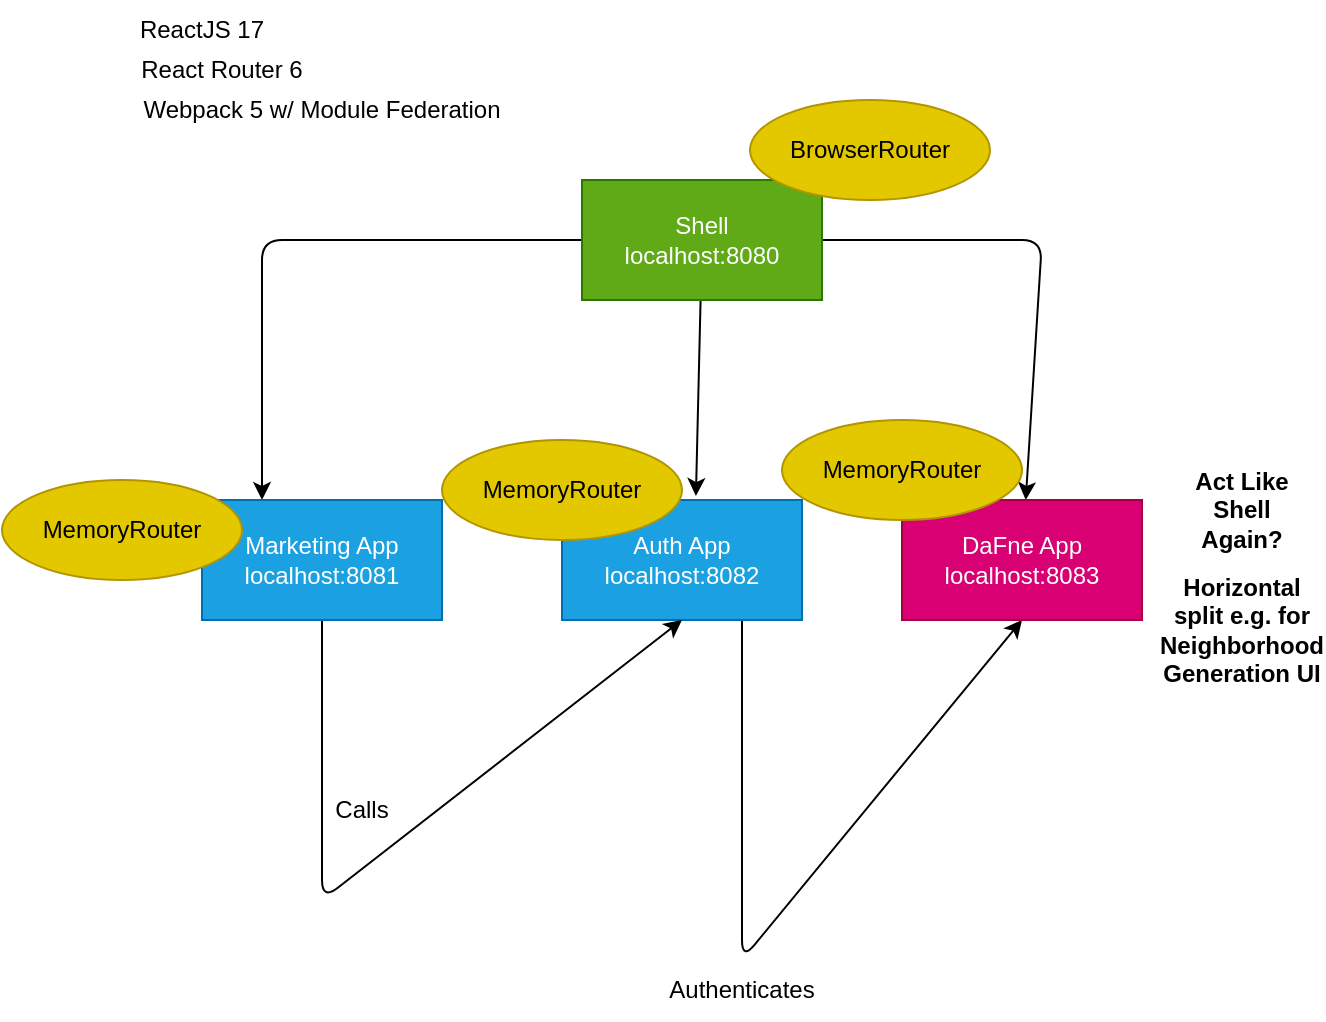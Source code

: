 <mxfile>
    <diagram id="IyZWFe1ruSiWswfkmLsf" name="Page-1">
        <mxGraphModel dx="1701" dy="581" grid="1" gridSize="10" guides="1" tooltips="1" connect="1" arrows="1" fold="1" page="1" pageScale="1" pageWidth="827" pageHeight="1169" math="0" shadow="0">
            <root>
                <mxCell id="0"/>
                <mxCell id="1" parent="0"/>
                <mxCell id="7" style="edgeStyle=none;html=1;entryX=0.25;entryY=0;entryDx=0;entryDy=0;" edge="1" parent="1" source="3" target="5">
                    <mxGeometry relative="1" as="geometry">
                        <Array as="points">
                            <mxPoint x="110" y="130"/>
                        </Array>
                    </mxGeometry>
                </mxCell>
                <mxCell id="8" style="edgeStyle=none;html=1;entryX=0.558;entryY=-0.033;entryDx=0;entryDy=0;entryPerimeter=0;" edge="1" parent="1" source="3" target="4">
                    <mxGeometry relative="1" as="geometry"/>
                </mxCell>
                <mxCell id="9" style="edgeStyle=none;html=1;" edge="1" parent="1" source="3" target="6">
                    <mxGeometry relative="1" as="geometry">
                        <Array as="points">
                            <mxPoint x="500" y="130"/>
                        </Array>
                    </mxGeometry>
                </mxCell>
                <mxCell id="3" value="Shell&lt;br&gt;localhost:8080" style="rounded=0;whiteSpace=wrap;html=1;fillColor=#60a917;fontColor=#ffffff;strokeColor=#2D7600;" vertex="1" parent="1">
                    <mxGeometry x="270" y="100" width="120" height="60" as="geometry"/>
                </mxCell>
                <mxCell id="14" style="edgeStyle=none;html=1;entryX=0.5;entryY=1;entryDx=0;entryDy=0;exitX=0.75;exitY=1;exitDx=0;exitDy=0;" edge="1" parent="1" source="4" target="6">
                    <mxGeometry relative="1" as="geometry">
                        <Array as="points">
                            <mxPoint x="350" y="490"/>
                        </Array>
                    </mxGeometry>
                </mxCell>
                <mxCell id="4" value="Auth App&lt;br&gt;localhost:8082" style="rounded=0;whiteSpace=wrap;html=1;fillColor=#1ba1e2;fontColor=#ffffff;strokeColor=#006EAF;" vertex="1" parent="1">
                    <mxGeometry x="260" y="260" width="120" height="60" as="geometry"/>
                </mxCell>
                <mxCell id="10" style="edgeStyle=none;html=1;entryX=0.5;entryY=1;entryDx=0;entryDy=0;" edge="1" parent="1" source="5" target="4">
                    <mxGeometry relative="1" as="geometry">
                        <Array as="points">
                            <mxPoint x="140" y="460"/>
                        </Array>
                    </mxGeometry>
                </mxCell>
                <mxCell id="5" value="Marketing App&lt;br&gt;localhost:8081" style="rounded=0;whiteSpace=wrap;html=1;fillColor=#1ba1e2;fontColor=#ffffff;strokeColor=#006EAF;" vertex="1" parent="1">
                    <mxGeometry x="80" y="260" width="120" height="60" as="geometry"/>
                </mxCell>
                <mxCell id="6" value="DaFne App&lt;br&gt;localhost:8083" style="rounded=0;whiteSpace=wrap;html=1;fillColor=#d80073;fontColor=#ffffff;strokeColor=#A50040;" vertex="1" parent="1">
                    <mxGeometry x="430" y="260" width="120" height="60" as="geometry"/>
                </mxCell>
                <mxCell id="12" value="Calls" style="text;html=1;strokeColor=none;fillColor=none;align=center;verticalAlign=middle;whiteSpace=wrap;rounded=0;" vertex="1" parent="1">
                    <mxGeometry x="130" y="400" width="60" height="30" as="geometry"/>
                </mxCell>
                <mxCell id="13" value="Authenticates" style="text;html=1;strokeColor=none;fillColor=none;align=center;verticalAlign=middle;whiteSpace=wrap;rounded=0;" vertex="1" parent="1">
                    <mxGeometry x="320" y="490" width="60" height="30" as="geometry"/>
                </mxCell>
                <mxCell id="15" value="ReactJS 17" style="text;html=1;strokeColor=none;fillColor=none;align=center;verticalAlign=middle;whiteSpace=wrap;rounded=0;" vertex="1" parent="1">
                    <mxGeometry x="30" y="10" width="100" height="30" as="geometry"/>
                </mxCell>
                <mxCell id="16" value="React Router 6" style="text;html=1;strokeColor=none;fillColor=none;align=center;verticalAlign=middle;whiteSpace=wrap;rounded=0;" vertex="1" parent="1">
                    <mxGeometry x="40" y="30" width="100" height="30" as="geometry"/>
                </mxCell>
                <mxCell id="17" value="Webpack 5 w/ Module Federation" style="text;html=1;strokeColor=none;fillColor=none;align=center;verticalAlign=middle;whiteSpace=wrap;rounded=0;" vertex="1" parent="1">
                    <mxGeometry x="45" y="50" width="190" height="30" as="geometry"/>
                </mxCell>
                <mxCell id="18" value="&lt;b&gt;Act Like Shell Again?&lt;/b&gt;" style="text;html=1;strokeColor=none;fillColor=none;align=center;verticalAlign=middle;whiteSpace=wrap;rounded=0;" vertex="1" parent="1">
                    <mxGeometry x="570" y="250" width="60" height="30" as="geometry"/>
                </mxCell>
                <mxCell id="20" value="&lt;b&gt;Horizontal split e.g. for Neighborhood Generation UI&lt;/b&gt;" style="text;html=1;strokeColor=none;fillColor=none;align=center;verticalAlign=middle;whiteSpace=wrap;rounded=0;" vertex="1" parent="1">
                    <mxGeometry x="570" y="310" width="60" height="30" as="geometry"/>
                </mxCell>
                <mxCell id="21" value="BrowserRouter" style="ellipse;whiteSpace=wrap;html=1;fillColor=#e3c800;fontColor=#000000;strokeColor=#B09500;" vertex="1" parent="1">
                    <mxGeometry x="354" y="60" width="120" height="50" as="geometry"/>
                </mxCell>
                <mxCell id="22" value="MemoryRouter" style="ellipse;whiteSpace=wrap;html=1;fillColor=#e3c800;fontColor=#000000;strokeColor=#B09500;" vertex="1" parent="1">
                    <mxGeometry x="-20" y="250" width="120" height="50" as="geometry"/>
                </mxCell>
                <mxCell id="23" value="MemoryRouter" style="ellipse;whiteSpace=wrap;html=1;fillColor=#e3c800;fontColor=#000000;strokeColor=#B09500;" vertex="1" parent="1">
                    <mxGeometry x="200" y="230" width="120" height="50" as="geometry"/>
                </mxCell>
                <mxCell id="24" value="MemoryRouter" style="ellipse;whiteSpace=wrap;html=1;fillColor=#e3c800;fontColor=#000000;strokeColor=#B09500;" vertex="1" parent="1">
                    <mxGeometry x="370" y="220" width="120" height="50" as="geometry"/>
                </mxCell>
            </root>
        </mxGraphModel>
    </diagram>
</mxfile>